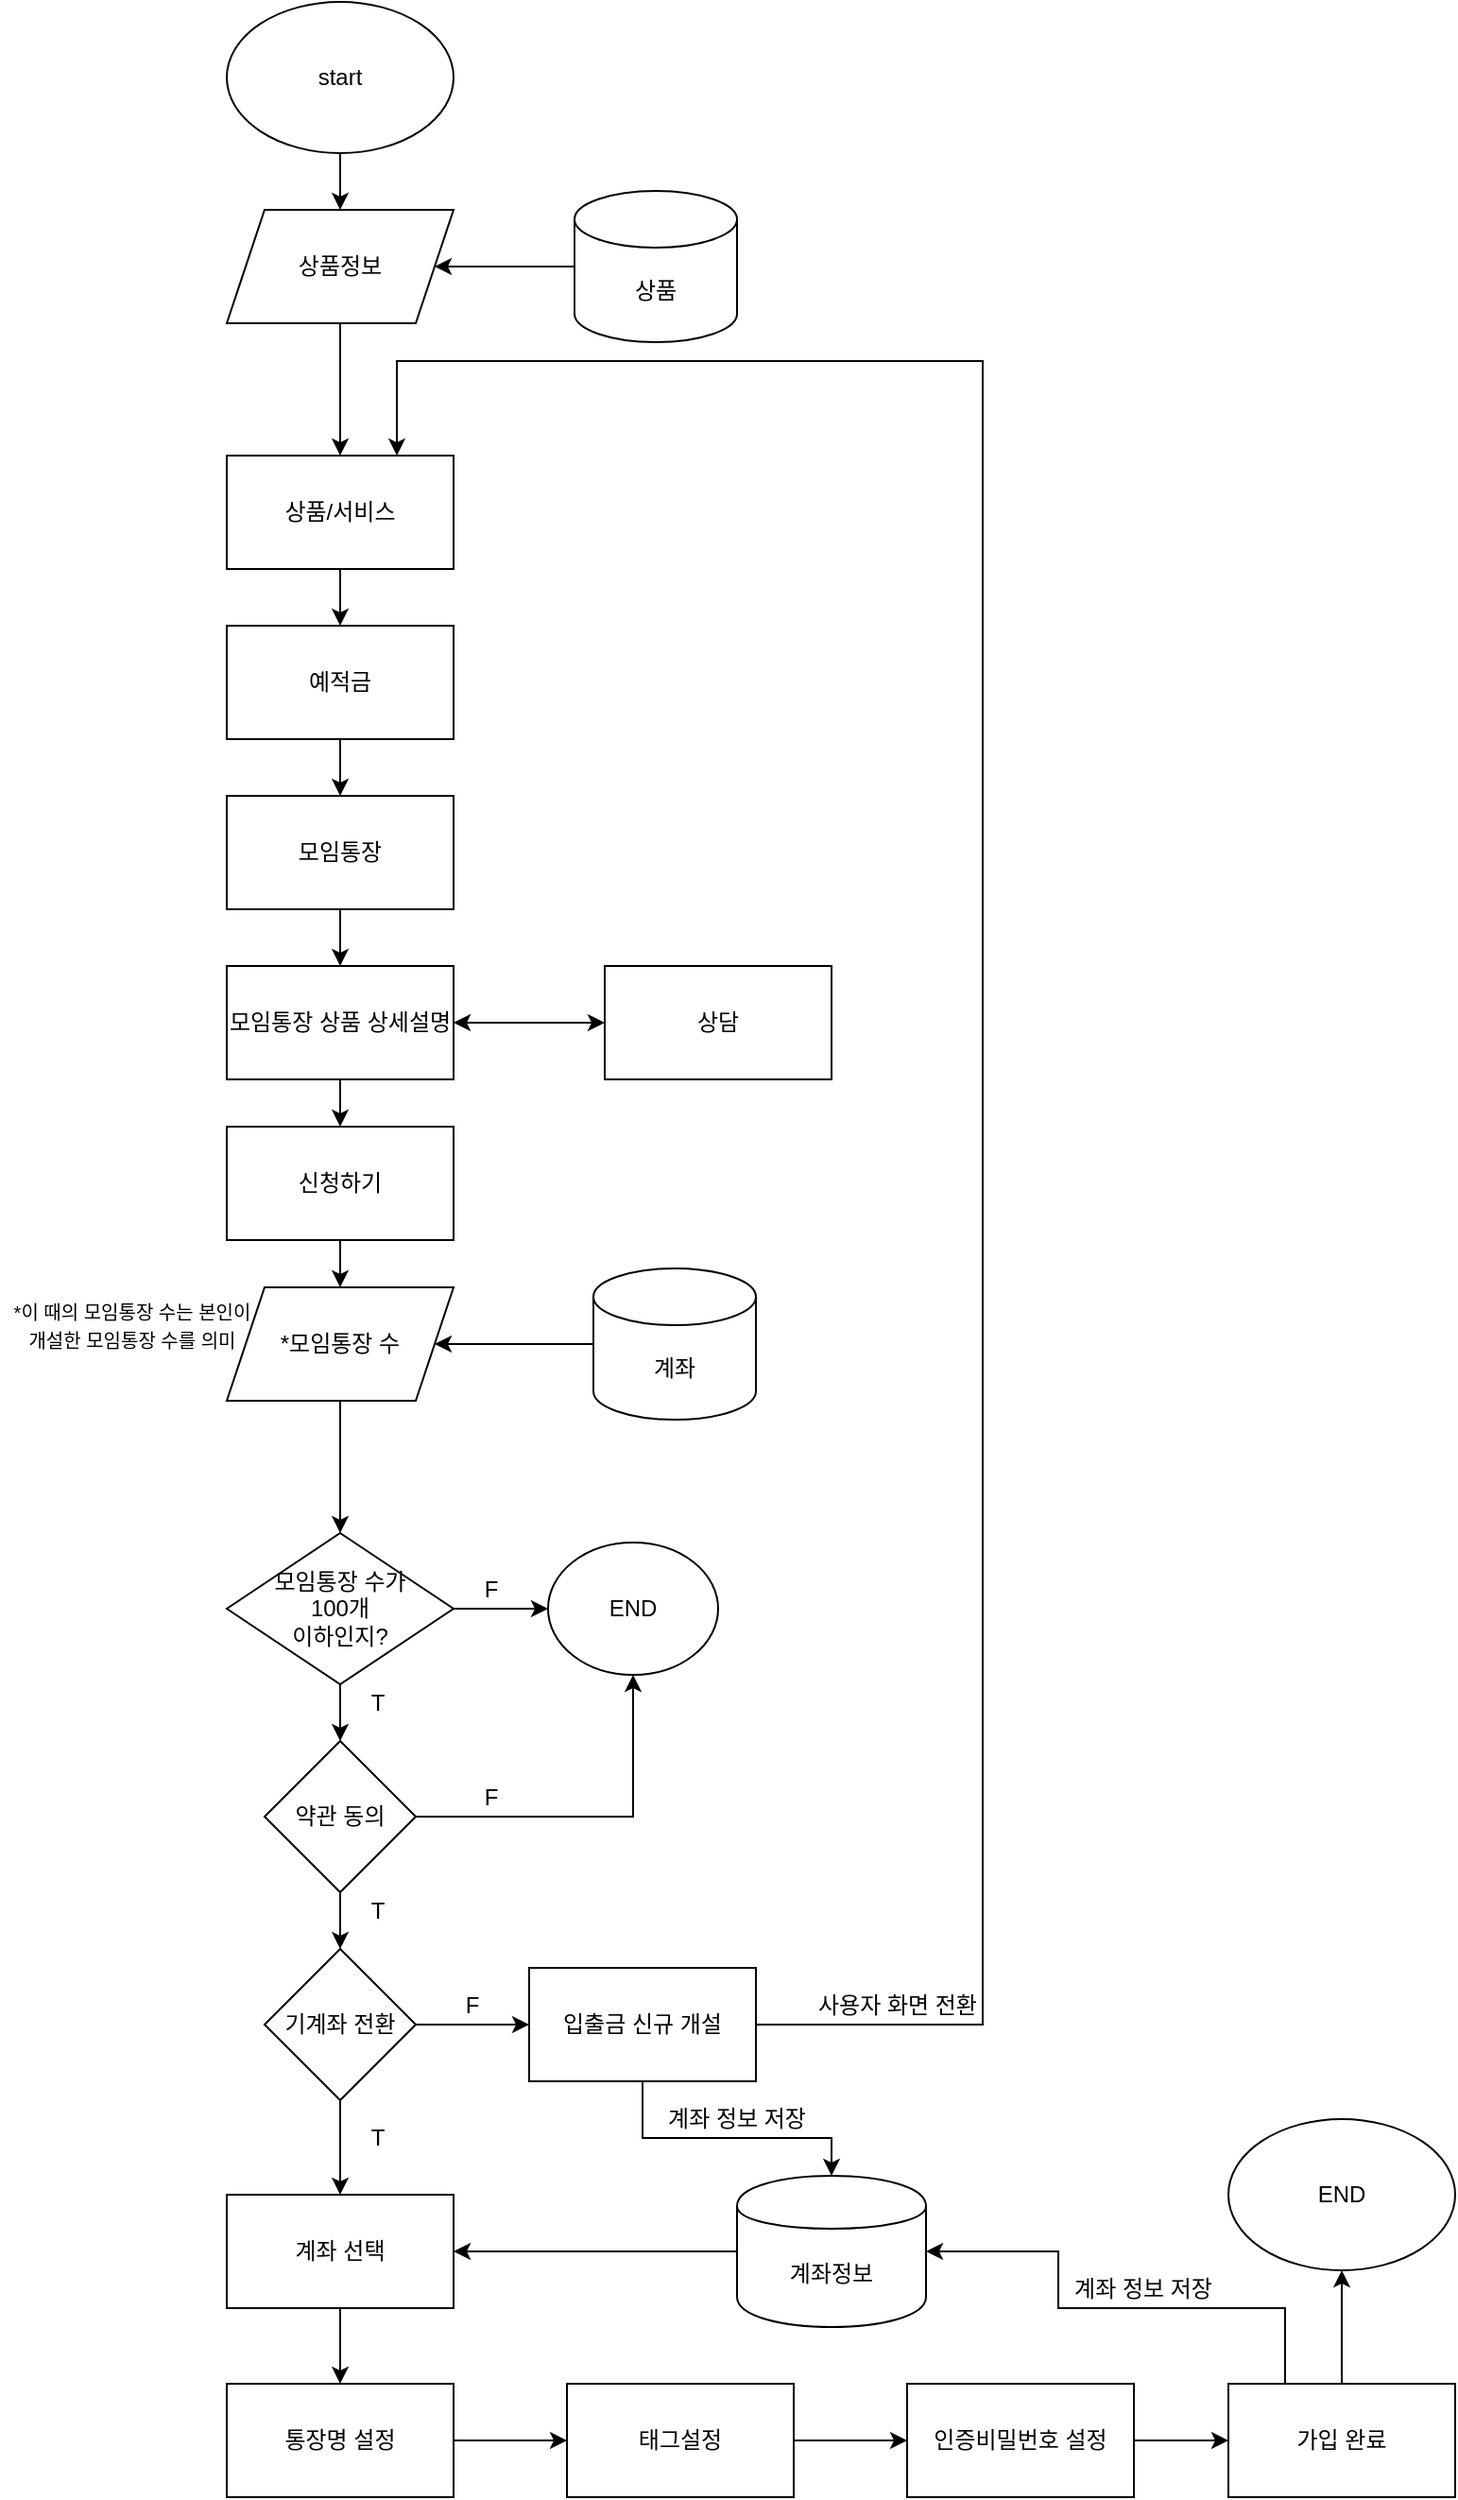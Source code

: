 <mxfile version="14.2.9" type="github">
  <diagram id="C5RBs43oDa-KdzZeNtuy" name="Page-1">
    <mxGraphModel dx="830" dy="549" grid="1" gridSize="10" guides="1" tooltips="1" connect="1" arrows="1" fold="1" page="1" pageScale="1" pageWidth="1169" pageHeight="1654" math="0" shadow="0">
      <root>
        <mxCell id="WIyWlLk6GJQsqaUBKTNV-0" />
        <mxCell id="WIyWlLk6GJQsqaUBKTNV-1" parent="WIyWlLk6GJQsqaUBKTNV-0" />
        <mxCell id="9XtXNr3HmL1UTl5cixnm-0" value="상품/서비스" style="rounded=0;whiteSpace=wrap;html=1;" parent="WIyWlLk6GJQsqaUBKTNV-1" vertex="1">
          <mxGeometry x="140" y="330" width="120" height="60" as="geometry" />
        </mxCell>
        <mxCell id="9XtXNr3HmL1UTl5cixnm-31" value="" style="edgeStyle=orthogonalEdgeStyle;rounded=0;orthogonalLoop=1;jettySize=auto;html=1;" parent="WIyWlLk6GJQsqaUBKTNV-1" source="9XtXNr3HmL1UTl5cixnm-1" target="9XtXNr3HmL1UTl5cixnm-7" edge="1">
          <mxGeometry relative="1" as="geometry" />
        </mxCell>
        <mxCell id="9XtXNr3HmL1UTl5cixnm-1" value="예적금" style="rounded=0;whiteSpace=wrap;html=1;" parent="WIyWlLk6GJQsqaUBKTNV-1" vertex="1">
          <mxGeometry x="140" y="420" width="120" height="60" as="geometry" />
        </mxCell>
        <mxCell id="OR9thkg8YBbR7clV7tjy-13" value="" style="edgeStyle=orthogonalEdgeStyle;rounded=0;orthogonalLoop=1;jettySize=auto;html=1;" edge="1" parent="WIyWlLk6GJQsqaUBKTNV-1" source="9XtXNr3HmL1UTl5cixnm-2" target="OR9thkg8YBbR7clV7tjy-12">
          <mxGeometry relative="1" as="geometry" />
        </mxCell>
        <mxCell id="9XtXNr3HmL1UTl5cixnm-2" value="start" style="ellipse;whiteSpace=wrap;html=1;" parent="WIyWlLk6GJQsqaUBKTNV-1" vertex="1">
          <mxGeometry x="140" y="90" width="120" height="80" as="geometry" />
        </mxCell>
        <mxCell id="9XtXNr3HmL1UTl5cixnm-32" value="" style="edgeStyle=orthogonalEdgeStyle;rounded=0;orthogonalLoop=1;jettySize=auto;html=1;" parent="WIyWlLk6GJQsqaUBKTNV-1" source="9XtXNr3HmL1UTl5cixnm-7" target="9XtXNr3HmL1UTl5cixnm-8" edge="1">
          <mxGeometry relative="1" as="geometry" />
        </mxCell>
        <mxCell id="9XtXNr3HmL1UTl5cixnm-7" value="모임통장" style="rounded=0;whiteSpace=wrap;html=1;" parent="WIyWlLk6GJQsqaUBKTNV-1" vertex="1">
          <mxGeometry x="140" y="510" width="120" height="60" as="geometry" />
        </mxCell>
        <mxCell id="OR9thkg8YBbR7clV7tjy-1" value="" style="edgeStyle=orthogonalEdgeStyle;rounded=0;orthogonalLoop=1;jettySize=auto;html=1;" edge="1" parent="WIyWlLk6GJQsqaUBKTNV-1" source="9XtXNr3HmL1UTl5cixnm-8" target="9XtXNr3HmL1UTl5cixnm-87">
          <mxGeometry relative="1" as="geometry" />
        </mxCell>
        <mxCell id="9XtXNr3HmL1UTl5cixnm-8" value="모임통장 상품 상세설명" style="rounded=0;whiteSpace=wrap;html=1;" parent="WIyWlLk6GJQsqaUBKTNV-1" vertex="1">
          <mxGeometry x="140" y="600" width="120" height="60" as="geometry" />
        </mxCell>
        <mxCell id="9XtXNr3HmL1UTl5cixnm-59" value="" style="edgeStyle=orthogonalEdgeStyle;rounded=0;orthogonalLoop=1;jettySize=auto;html=1;entryX=0.5;entryY=0;entryDx=0;entryDy=0;" parent="WIyWlLk6GJQsqaUBKTNV-1" edge="1">
          <mxGeometry relative="1" as="geometry">
            <mxPoint x="200" y="1070" as="sourcePoint" />
            <mxPoint x="200" y="1120" as="targetPoint" />
          </mxGeometry>
        </mxCell>
        <mxCell id="9XtXNr3HmL1UTl5cixnm-61" value="" style="edgeStyle=orthogonalEdgeStyle;rounded=0;orthogonalLoop=1;jettySize=auto;html=1;" parent="WIyWlLk6GJQsqaUBKTNV-1" source="9XtXNr3HmL1UTl5cixnm-14" target="9XtXNr3HmL1UTl5cixnm-15" edge="1">
          <mxGeometry relative="1" as="geometry" />
        </mxCell>
        <mxCell id="9XtXNr3HmL1UTl5cixnm-14" value="통장명 설정" style="rounded=0;whiteSpace=wrap;html=1;" parent="WIyWlLk6GJQsqaUBKTNV-1" vertex="1">
          <mxGeometry x="140" y="1350" width="120" height="60" as="geometry" />
        </mxCell>
        <mxCell id="9XtXNr3HmL1UTl5cixnm-62" value="" style="edgeStyle=orthogonalEdgeStyle;rounded=0;orthogonalLoop=1;jettySize=auto;html=1;" parent="WIyWlLk6GJQsqaUBKTNV-1" source="9XtXNr3HmL1UTl5cixnm-15" target="9XtXNr3HmL1UTl5cixnm-16" edge="1">
          <mxGeometry relative="1" as="geometry" />
        </mxCell>
        <mxCell id="9XtXNr3HmL1UTl5cixnm-15" value="태그설정" style="rounded=0;whiteSpace=wrap;html=1;" parent="WIyWlLk6GJQsqaUBKTNV-1" vertex="1">
          <mxGeometry x="320" y="1350" width="120" height="60" as="geometry" />
        </mxCell>
        <mxCell id="9XtXNr3HmL1UTl5cixnm-63" value="" style="edgeStyle=orthogonalEdgeStyle;rounded=0;orthogonalLoop=1;jettySize=auto;html=1;" parent="WIyWlLk6GJQsqaUBKTNV-1" source="9XtXNr3HmL1UTl5cixnm-16" target="9XtXNr3HmL1UTl5cixnm-18" edge="1">
          <mxGeometry relative="1" as="geometry" />
        </mxCell>
        <mxCell id="9XtXNr3HmL1UTl5cixnm-16" value="인증비밀번호 설정" style="rounded=0;whiteSpace=wrap;html=1;" parent="WIyWlLk6GJQsqaUBKTNV-1" vertex="1">
          <mxGeometry x="500" y="1350" width="120" height="60" as="geometry" />
        </mxCell>
        <mxCell id="9XtXNr3HmL1UTl5cixnm-18" value="가입 완료" style="rounded=0;whiteSpace=wrap;html=1;" parent="WIyWlLk6GJQsqaUBKTNV-1" vertex="1">
          <mxGeometry x="670" y="1350" width="120" height="60" as="geometry" />
        </mxCell>
        <mxCell id="9XtXNr3HmL1UTl5cixnm-28" value="" style="endArrow=classic;html=1;exitX=0.5;exitY=1;exitDx=0;exitDy=0;entryX=0.5;entryY=0;entryDx=0;entryDy=0;" parent="WIyWlLk6GJQsqaUBKTNV-1" source="9XtXNr3HmL1UTl5cixnm-0" target="9XtXNr3HmL1UTl5cixnm-1" edge="1">
          <mxGeometry width="50" height="50" relative="1" as="geometry">
            <mxPoint x="300" y="580" as="sourcePoint" />
            <mxPoint x="350" y="530" as="targetPoint" />
          </mxGeometry>
        </mxCell>
        <mxCell id="9XtXNr3HmL1UTl5cixnm-39" value="상담" style="whiteSpace=wrap;html=1;rounded=0;" parent="WIyWlLk6GJQsqaUBKTNV-1" vertex="1">
          <mxGeometry x="340" y="600" width="120" height="60" as="geometry" />
        </mxCell>
        <mxCell id="9XtXNr3HmL1UTl5cixnm-48" value="입출금 신규 개설" style="whiteSpace=wrap;html=1;" parent="WIyWlLk6GJQsqaUBKTNV-1" vertex="1">
          <mxGeometry x="300" y="1130" width="120" height="60" as="geometry" />
        </mxCell>
        <mxCell id="9XtXNr3HmL1UTl5cixnm-55" value="" style="edgeStyle=orthogonalEdgeStyle;rounded=0;orthogonalLoop=1;jettySize=auto;html=1;" parent="WIyWlLk6GJQsqaUBKTNV-1" source="9XtXNr3HmL1UTl5cixnm-53" edge="1">
          <mxGeometry relative="1" as="geometry">
            <mxPoint x="300" y="1160" as="targetPoint" />
          </mxGeometry>
        </mxCell>
        <mxCell id="9XtXNr3HmL1UTl5cixnm-53" value="기계좌 전환" style="rhombus;whiteSpace=wrap;html=1;" parent="WIyWlLk6GJQsqaUBKTNV-1" vertex="1">
          <mxGeometry x="160" y="1120" width="80" height="80" as="geometry" />
        </mxCell>
        <mxCell id="9XtXNr3HmL1UTl5cixnm-56" value="F" style="text;html=1;strokeColor=none;fillColor=none;align=center;verticalAlign=middle;whiteSpace=wrap;rounded=0;" parent="WIyWlLk6GJQsqaUBKTNV-1" vertex="1">
          <mxGeometry x="250" y="1140" width="40" height="20" as="geometry" />
        </mxCell>
        <mxCell id="9XtXNr3HmL1UTl5cixnm-58" value="" style="endArrow=classic;html=1;exitX=1;exitY=0.5;exitDx=0;exitDy=0;entryX=0.75;entryY=0;entryDx=0;entryDy=0;rounded=0;" parent="WIyWlLk6GJQsqaUBKTNV-1" source="9XtXNr3HmL1UTl5cixnm-48" target="9XtXNr3HmL1UTl5cixnm-0" edge="1">
          <mxGeometry width="50" height="50" relative="1" as="geometry">
            <mxPoint x="340" y="870" as="sourcePoint" />
            <mxPoint x="260" y="290" as="targetPoint" />
            <Array as="points">
              <mxPoint x="540" y="1160" />
              <mxPoint x="540" y="280" />
              <mxPoint x="230" y="280" />
            </Array>
          </mxGeometry>
        </mxCell>
        <mxCell id="9XtXNr3HmL1UTl5cixnm-74" value="" style="edgeStyle=orthogonalEdgeStyle;rounded=0;orthogonalLoop=1;jettySize=auto;html=1;entryX=0.5;entryY=1;entryDx=0;entryDy=0;exitX=1;exitY=0.5;exitDx=0;exitDy=0;" parent="WIyWlLk6GJQsqaUBKTNV-1" source="9XtXNr3HmL1UTl5cixnm-60" target="OR9thkg8YBbR7clV7tjy-6" edge="1">
          <mxGeometry relative="1" as="geometry">
            <mxPoint x="60" y="490" as="targetPoint" />
            <Array as="points">
              <mxPoint x="355" y="1050" />
            </Array>
          </mxGeometry>
        </mxCell>
        <mxCell id="9XtXNr3HmL1UTl5cixnm-60" value="약관 동의" style="rhombus;whiteSpace=wrap;html=1;" parent="WIyWlLk6GJQsqaUBKTNV-1" vertex="1">
          <mxGeometry x="160" y="1010" width="80" height="80" as="geometry" />
        </mxCell>
        <mxCell id="9XtXNr3HmL1UTl5cixnm-67" value="" style="edgeStyle=orthogonalEdgeStyle;rounded=0;orthogonalLoop=1;jettySize=auto;html=1;exitX=0.5;exitY=0;exitDx=0;exitDy=0;" parent="WIyWlLk6GJQsqaUBKTNV-1" source="9XtXNr3HmL1UTl5cixnm-18" target="9XtXNr3HmL1UTl5cixnm-66" edge="1">
          <mxGeometry relative="1" as="geometry">
            <mxPoint x="730" y="1200" as="sourcePoint" />
          </mxGeometry>
        </mxCell>
        <mxCell id="9XtXNr3HmL1UTl5cixnm-66" value="END" style="ellipse;whiteSpace=wrap;html=1;rounded=0;" parent="WIyWlLk6GJQsqaUBKTNV-1" vertex="1">
          <mxGeometry x="670" y="1210" width="120" height="80" as="geometry" />
        </mxCell>
        <mxCell id="9XtXNr3HmL1UTl5cixnm-70" value="계좌정보" style="shape=cylinder;whiteSpace=wrap;html=1;boundedLbl=1;backgroundOutline=1;" parent="WIyWlLk6GJQsqaUBKTNV-1" vertex="1">
          <mxGeometry x="410" y="1240" width="100" height="80" as="geometry" />
        </mxCell>
        <mxCell id="9XtXNr3HmL1UTl5cixnm-76" value="T" style="text;html=1;strokeColor=none;fillColor=none;align=center;verticalAlign=middle;whiteSpace=wrap;rounded=0;" parent="WIyWlLk6GJQsqaUBKTNV-1" vertex="1">
          <mxGeometry x="200" y="1210" width="40" height="20" as="geometry" />
        </mxCell>
        <mxCell id="9XtXNr3HmL1UTl5cixnm-77" value="T" style="text;html=1;strokeColor=none;fillColor=none;align=center;verticalAlign=middle;whiteSpace=wrap;rounded=0;" parent="WIyWlLk6GJQsqaUBKTNV-1" vertex="1">
          <mxGeometry x="200" y="1090" width="40" height="20" as="geometry" />
        </mxCell>
        <mxCell id="9XtXNr3HmL1UTl5cixnm-78" value="F" style="text;html=1;strokeColor=none;fillColor=none;align=center;verticalAlign=middle;whiteSpace=wrap;rounded=0;" parent="WIyWlLk6GJQsqaUBKTNV-1" vertex="1">
          <mxGeometry x="260" y="1030" width="40" height="20" as="geometry" />
        </mxCell>
        <mxCell id="9XtXNr3HmL1UTl5cixnm-80" value="" style="edgeStyle=orthogonalEdgeStyle;rounded=0;orthogonalLoop=1;jettySize=auto;html=1;entryX=1;entryY=0.5;entryDx=0;entryDy=0;" parent="WIyWlLk6GJQsqaUBKTNV-1" source="9XtXNr3HmL1UTl5cixnm-79" target="OR9thkg8YBbR7clV7tjy-12" edge="1">
          <mxGeometry relative="1" as="geometry">
            <mxPoint x="250" y="230" as="targetPoint" />
          </mxGeometry>
        </mxCell>
        <mxCell id="9XtXNr3HmL1UTl5cixnm-79" value="상품" style="shape=cylinder3;whiteSpace=wrap;html=1;boundedLbl=1;backgroundOutline=1;size=15;" parent="WIyWlLk6GJQsqaUBKTNV-1" vertex="1">
          <mxGeometry x="324" y="190" width="86" height="80" as="geometry" />
        </mxCell>
        <mxCell id="9XtXNr3HmL1UTl5cixnm-82" value="" style="endArrow=classic;html=1;exitX=0.5;exitY=1;exitDx=0;exitDy=0;" parent="WIyWlLk6GJQsqaUBKTNV-1" source="9XtXNr3HmL1UTl5cixnm-53" edge="1">
          <mxGeometry width="50" height="50" relative="1" as="geometry">
            <mxPoint x="380" y="1070" as="sourcePoint" />
            <mxPoint x="200" y="1250" as="targetPoint" />
          </mxGeometry>
        </mxCell>
        <mxCell id="9XtXNr3HmL1UTl5cixnm-85" value="" style="edgeStyle=orthogonalEdgeStyle;rounded=0;orthogonalLoop=1;jettySize=auto;html=1;" parent="WIyWlLk6GJQsqaUBKTNV-1" source="9XtXNr3HmL1UTl5cixnm-83" target="9XtXNr3HmL1UTl5cixnm-14" edge="1">
          <mxGeometry relative="1" as="geometry" />
        </mxCell>
        <mxCell id="9XtXNr3HmL1UTl5cixnm-83" value="계좌 선택" style="rounded=0;whiteSpace=wrap;html=1;" parent="WIyWlLk6GJQsqaUBKTNV-1" vertex="1">
          <mxGeometry x="140" y="1250" width="120" height="60" as="geometry" />
        </mxCell>
        <mxCell id="9XtXNr3HmL1UTl5cixnm-84" value="" style="endArrow=classic;html=1;exitX=0;exitY=0.5;exitDx=0;exitDy=0;entryX=1;entryY=0.5;entryDx=0;entryDy=0;" parent="WIyWlLk6GJQsqaUBKTNV-1" source="9XtXNr3HmL1UTl5cixnm-70" target="9XtXNr3HmL1UTl5cixnm-83" edge="1">
          <mxGeometry width="50" height="50" relative="1" as="geometry">
            <mxPoint x="380" y="1140" as="sourcePoint" />
            <mxPoint x="430" y="1090" as="targetPoint" />
          </mxGeometry>
        </mxCell>
        <mxCell id="9XtXNr3HmL1UTl5cixnm-86" value="" style="endArrow=classic;html=1;exitX=0.25;exitY=0;exitDx=0;exitDy=0;entryX=1;entryY=0.5;entryDx=0;entryDy=0;rounded=0;" parent="WIyWlLk6GJQsqaUBKTNV-1" source="9XtXNr3HmL1UTl5cixnm-18" target="9XtXNr3HmL1UTl5cixnm-70" edge="1">
          <mxGeometry width="50" height="50" relative="1" as="geometry">
            <mxPoint x="370" y="1280" as="sourcePoint" />
            <mxPoint x="420" y="1230" as="targetPoint" />
            <Array as="points">
              <mxPoint x="700" y="1310" />
              <mxPoint x="580" y="1310" />
              <mxPoint x="580" y="1280" />
            </Array>
          </mxGeometry>
        </mxCell>
        <mxCell id="OR9thkg8YBbR7clV7tjy-20" value="" style="edgeStyle=orthogonalEdgeStyle;rounded=0;orthogonalLoop=1;jettySize=auto;html=1;" edge="1" parent="WIyWlLk6GJQsqaUBKTNV-1" source="9XtXNr3HmL1UTl5cixnm-87" target="OR9thkg8YBbR7clV7tjy-19">
          <mxGeometry relative="1" as="geometry" />
        </mxCell>
        <mxCell id="9XtXNr3HmL1UTl5cixnm-87" value="신청하기" style="rounded=0;whiteSpace=wrap;html=1;" parent="WIyWlLk6GJQsqaUBKTNV-1" vertex="1">
          <mxGeometry x="140" y="685" width="120" height="60" as="geometry" />
        </mxCell>
        <mxCell id="9XtXNr3HmL1UTl5cixnm-88" value="" style="endArrow=classic;html=1;entryX=0.5;entryY=0;entryDx=0;entryDy=0;exitX=0.5;exitY=1;exitDx=0;exitDy=0;rounded=0;" parent="WIyWlLk6GJQsqaUBKTNV-1" source="9XtXNr3HmL1UTl5cixnm-48" target="9XtXNr3HmL1UTl5cixnm-70" edge="1">
          <mxGeometry width="50" height="50" relative="1" as="geometry">
            <mxPoint x="370" y="1180" as="sourcePoint" />
            <mxPoint x="420" y="1130" as="targetPoint" />
            <Array as="points">
              <mxPoint x="360" y="1220" />
              <mxPoint x="460" y="1220" />
            </Array>
          </mxGeometry>
        </mxCell>
        <mxCell id="9XtXNr3HmL1UTl5cixnm-89" value="계좌 정보 저장" style="text;html=1;strokeColor=none;fillColor=none;align=center;verticalAlign=middle;whiteSpace=wrap;rounded=0;" parent="WIyWlLk6GJQsqaUBKTNV-1" vertex="1">
          <mxGeometry x="370" y="1200" width="80" height="20" as="geometry" />
        </mxCell>
        <mxCell id="9XtXNr3HmL1UTl5cixnm-91" value="사용자 화면 전환" style="text;html=1;strokeColor=none;fillColor=none;align=center;verticalAlign=middle;whiteSpace=wrap;rounded=0;" parent="WIyWlLk6GJQsqaUBKTNV-1" vertex="1">
          <mxGeometry x="450" y="1140" width="90" height="20" as="geometry" />
        </mxCell>
        <mxCell id="9XtXNr3HmL1UTl5cixnm-95" value="" style="endArrow=classic;startArrow=classic;html=1;exitX=1;exitY=0.5;exitDx=0;exitDy=0;entryX=0;entryY=0.5;entryDx=0;entryDy=0;" parent="WIyWlLk6GJQsqaUBKTNV-1" source="9XtXNr3HmL1UTl5cixnm-8" edge="1" target="9XtXNr3HmL1UTl5cixnm-39">
          <mxGeometry width="50" height="50" relative="1" as="geometry">
            <mxPoint x="360" y="710" as="sourcePoint" />
            <mxPoint x="340" y="660" as="targetPoint" />
          </mxGeometry>
        </mxCell>
        <mxCell id="OR9thkg8YBbR7clV7tjy-5" value="" style="edgeStyle=orthogonalEdgeStyle;rounded=0;orthogonalLoop=1;jettySize=auto;html=1;" edge="1" parent="WIyWlLk6GJQsqaUBKTNV-1" source="OR9thkg8YBbR7clV7tjy-3">
          <mxGeometry relative="1" as="geometry">
            <mxPoint x="200" y="1010" as="targetPoint" />
          </mxGeometry>
        </mxCell>
        <mxCell id="OR9thkg8YBbR7clV7tjy-7" value="" style="edgeStyle=orthogonalEdgeStyle;rounded=0;orthogonalLoop=1;jettySize=auto;html=1;" edge="1" parent="WIyWlLk6GJQsqaUBKTNV-1" source="OR9thkg8YBbR7clV7tjy-3" target="OR9thkg8YBbR7clV7tjy-6">
          <mxGeometry relative="1" as="geometry" />
        </mxCell>
        <mxCell id="OR9thkg8YBbR7clV7tjy-3" value="모임통장 수가&lt;br&gt;100개&lt;br&gt;이하인지?" style="rhombus;whiteSpace=wrap;html=1;" vertex="1" parent="WIyWlLk6GJQsqaUBKTNV-1">
          <mxGeometry x="140" y="900" width="120" height="80" as="geometry" />
        </mxCell>
        <mxCell id="OR9thkg8YBbR7clV7tjy-6" value="END" style="ellipse;whiteSpace=wrap;html=1;" vertex="1" parent="WIyWlLk6GJQsqaUBKTNV-1">
          <mxGeometry x="310" y="905" width="90" height="70" as="geometry" />
        </mxCell>
        <mxCell id="OR9thkg8YBbR7clV7tjy-8" value="F" style="text;html=1;strokeColor=none;fillColor=none;align=center;verticalAlign=middle;whiteSpace=wrap;rounded=0;" vertex="1" parent="WIyWlLk6GJQsqaUBKTNV-1">
          <mxGeometry x="260" y="920" width="40" height="20" as="geometry" />
        </mxCell>
        <mxCell id="OR9thkg8YBbR7clV7tjy-9" value="T" style="text;html=1;strokeColor=none;fillColor=none;align=center;verticalAlign=middle;whiteSpace=wrap;rounded=0;" vertex="1" parent="WIyWlLk6GJQsqaUBKTNV-1">
          <mxGeometry x="200" y="980" width="40" height="20" as="geometry" />
        </mxCell>
        <mxCell id="OR9thkg8YBbR7clV7tjy-10" value="&lt;font style=&quot;font-size: 10px&quot;&gt;*이 때의 모임통장 수는 본인이 &lt;br&gt;개설한 모임통장 수를 의미&lt;/font&gt;" style="text;html=1;strokeColor=none;fillColor=none;align=center;verticalAlign=middle;whiteSpace=wrap;rounded=0;" vertex="1" parent="WIyWlLk6GJQsqaUBKTNV-1">
          <mxGeometry x="20" y="780" width="140" height="20" as="geometry" />
        </mxCell>
        <mxCell id="OR9thkg8YBbR7clV7tjy-14" value="" style="edgeStyle=orthogonalEdgeStyle;rounded=0;orthogonalLoop=1;jettySize=auto;html=1;" edge="1" parent="WIyWlLk6GJQsqaUBKTNV-1" source="OR9thkg8YBbR7clV7tjy-12" target="9XtXNr3HmL1UTl5cixnm-0">
          <mxGeometry relative="1" as="geometry" />
        </mxCell>
        <mxCell id="OR9thkg8YBbR7clV7tjy-12" value="상품정보" style="shape=parallelogram;perimeter=parallelogramPerimeter;whiteSpace=wrap;html=1;fixedSize=1;" vertex="1" parent="WIyWlLk6GJQsqaUBKTNV-1">
          <mxGeometry x="140" y="200" width="120" height="60" as="geometry" />
        </mxCell>
        <mxCell id="OR9thkg8YBbR7clV7tjy-15" value="계좌 정보 저장" style="text;html=1;strokeColor=none;fillColor=none;align=center;verticalAlign=middle;whiteSpace=wrap;rounded=0;" vertex="1" parent="WIyWlLk6GJQsqaUBKTNV-1">
          <mxGeometry x="585" y="1290" width="80" height="20" as="geometry" />
        </mxCell>
        <mxCell id="OR9thkg8YBbR7clV7tjy-18" value="계좌" style="shape=cylinder3;whiteSpace=wrap;html=1;boundedLbl=1;backgroundOutline=1;size=15;" vertex="1" parent="WIyWlLk6GJQsqaUBKTNV-1">
          <mxGeometry x="334" y="760" width="86" height="80" as="geometry" />
        </mxCell>
        <mxCell id="OR9thkg8YBbR7clV7tjy-24" value="" style="edgeStyle=orthogonalEdgeStyle;rounded=0;orthogonalLoop=1;jettySize=auto;html=1;" edge="1" parent="WIyWlLk6GJQsqaUBKTNV-1" source="OR9thkg8YBbR7clV7tjy-19" target="OR9thkg8YBbR7clV7tjy-3">
          <mxGeometry relative="1" as="geometry" />
        </mxCell>
        <mxCell id="OR9thkg8YBbR7clV7tjy-19" value="*모임통장 수" style="shape=parallelogram;perimeter=parallelogramPerimeter;whiteSpace=wrap;html=1;fixedSize=1;rounded=0;" vertex="1" parent="WIyWlLk6GJQsqaUBKTNV-1">
          <mxGeometry x="140" y="770" width="120" height="60" as="geometry" />
        </mxCell>
        <mxCell id="OR9thkg8YBbR7clV7tjy-22" value="" style="endArrow=classic;html=1;exitX=0;exitY=0.5;exitDx=0;exitDy=0;exitPerimeter=0;entryX=1;entryY=0.5;entryDx=0;entryDy=0;rounded=0;" edge="1" parent="WIyWlLk6GJQsqaUBKTNV-1" source="OR9thkg8YBbR7clV7tjy-18" target="OR9thkg8YBbR7clV7tjy-19">
          <mxGeometry width="50" height="50" relative="1" as="geometry">
            <mxPoint x="390" y="790" as="sourcePoint" />
            <mxPoint x="440" y="740" as="targetPoint" />
            <Array as="points">
              <mxPoint x="310" y="800" />
            </Array>
          </mxGeometry>
        </mxCell>
      </root>
    </mxGraphModel>
  </diagram>
</mxfile>
